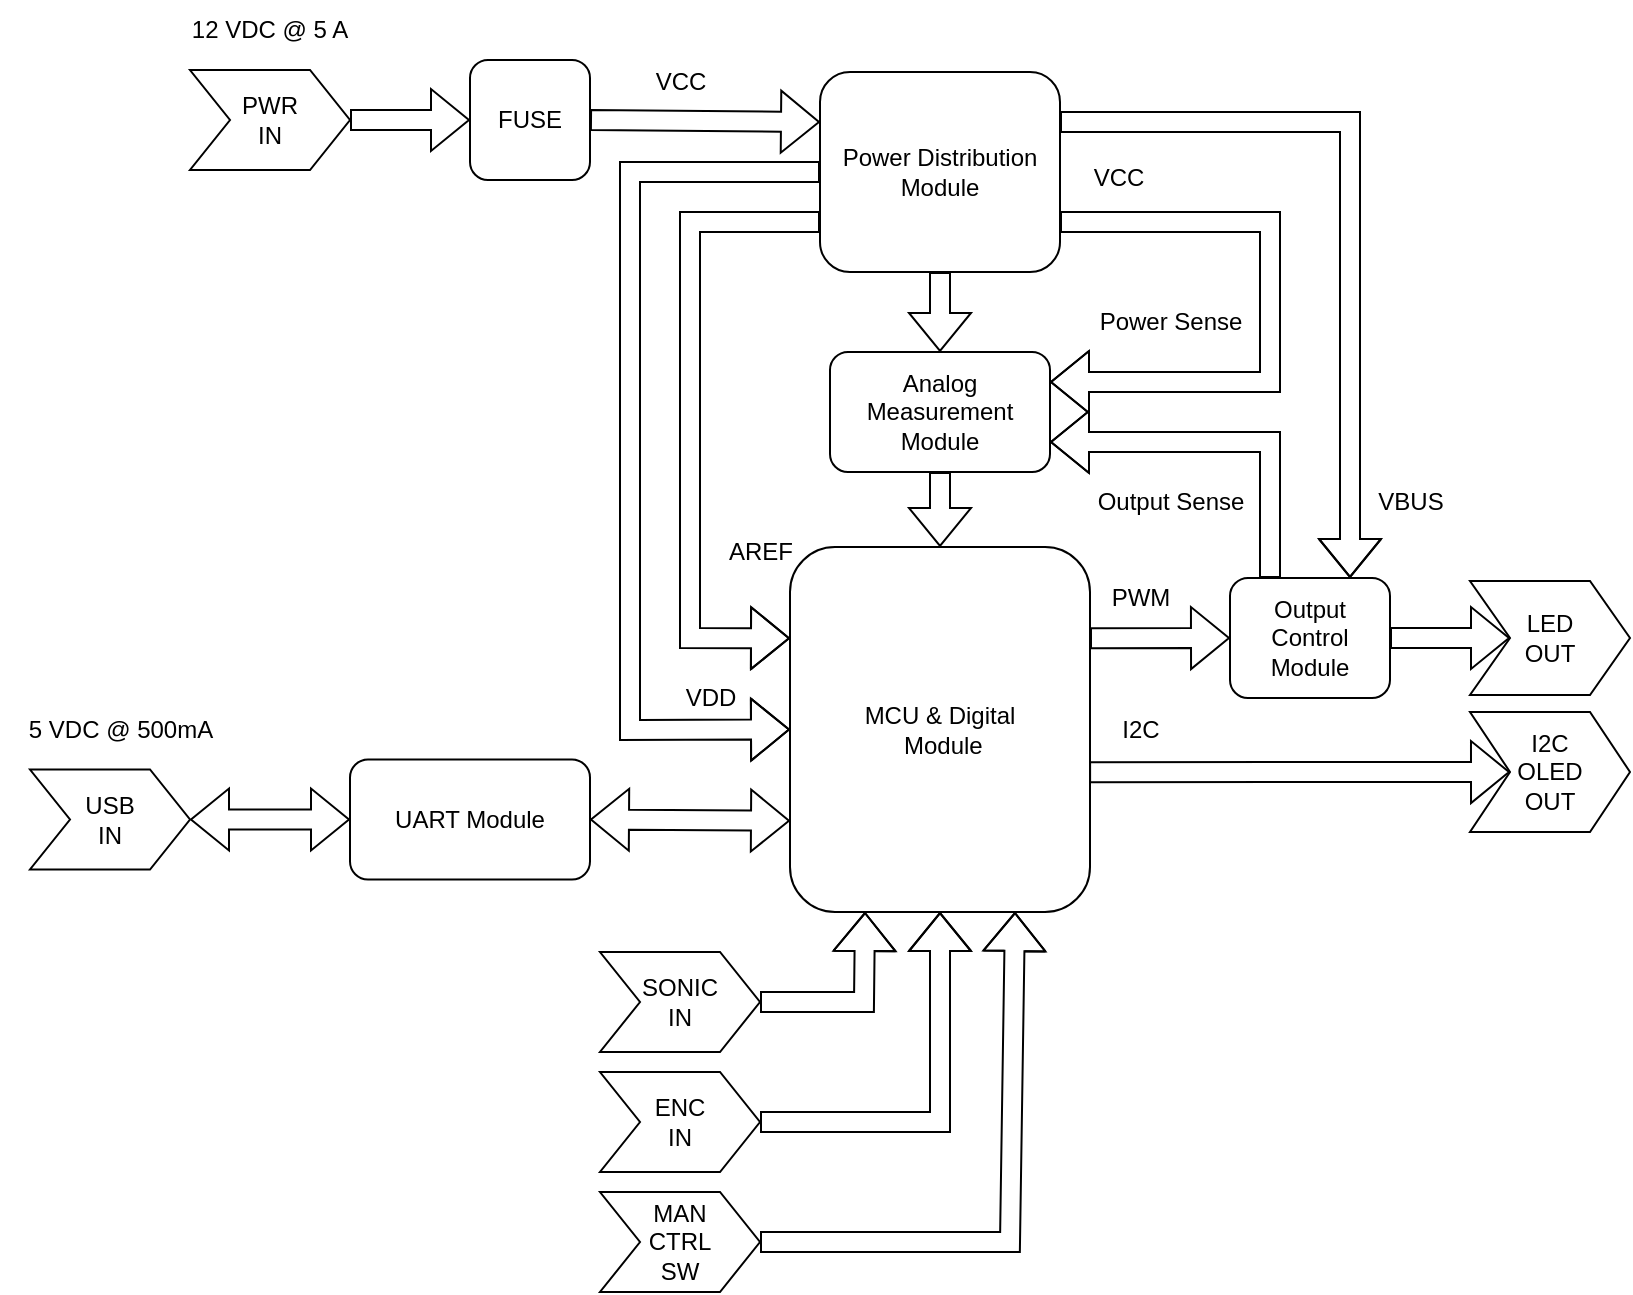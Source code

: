 <mxfile version="21.6.3" type="github">
  <diagram name="Page-1" id="bPD4Tcdk-wz938tzmtfR">
    <mxGraphModel dx="1184" dy="1656" grid="1" gridSize="10" guides="1" tooltips="1" connect="1" arrows="1" fold="1" page="1" pageScale="1" pageWidth="850" pageHeight="1100" math="0" shadow="0">
      <root>
        <mxCell id="0" />
        <mxCell id="1" parent="0" />
        <mxCell id="4HQD0c8NArh-lSQrCMmP-1" value="Power Distribution Module" style="rounded=1;whiteSpace=wrap;html=1;" vertex="1" parent="1">
          <mxGeometry x="455" y="-10" width="120" height="100" as="geometry" />
        </mxCell>
        <mxCell id="4HQD0c8NArh-lSQrCMmP-2" value="Analog Measurement&lt;br&gt;Module" style="rounded=1;whiteSpace=wrap;html=1;" vertex="1" parent="1">
          <mxGeometry x="460" y="130" width="110" height="60" as="geometry" />
        </mxCell>
        <mxCell id="4HQD0c8NArh-lSQrCMmP-3" value="MCU &amp;amp; Digital&lt;br&gt;&amp;nbsp;Module" style="rounded=1;whiteSpace=wrap;html=1;" vertex="1" parent="1">
          <mxGeometry x="440" y="227.5" width="150" height="182.5" as="geometry" />
        </mxCell>
        <mxCell id="4HQD0c8NArh-lSQrCMmP-4" value="UART Module" style="rounded=1;whiteSpace=wrap;html=1;" vertex="1" parent="1">
          <mxGeometry x="220" y="333.75" width="120" height="60" as="geometry" />
        </mxCell>
        <mxCell id="4HQD0c8NArh-lSQrCMmP-5" value="Output Control Module" style="rounded=1;whiteSpace=wrap;html=1;" vertex="1" parent="1">
          <mxGeometry x="660" y="243" width="80" height="60" as="geometry" />
        </mxCell>
        <mxCell id="4HQD0c8NArh-lSQrCMmP-12" value="12 VDC @ 5 A" style="text;html=1;strokeColor=none;fillColor=none;align=center;verticalAlign=middle;whiteSpace=wrap;rounded=0;" vertex="1" parent="1">
          <mxGeometry x="135" y="-46" width="90" height="30" as="geometry" />
        </mxCell>
        <mxCell id="4HQD0c8NArh-lSQrCMmP-13" value="" style="shape=flexArrow;endArrow=classic;html=1;rounded=0;entryX=0;entryY=0.5;entryDx=0;entryDy=0;exitX=1;exitY=0.25;exitDx=0;exitDy=0;" edge="1" parent="1" source="4HQD0c8NArh-lSQrCMmP-3" target="4HQD0c8NArh-lSQrCMmP-5">
          <mxGeometry width="50" height="50" relative="1" as="geometry">
            <mxPoint x="560" y="430" as="sourcePoint" />
            <mxPoint x="610" y="380" as="targetPoint" />
          </mxGeometry>
        </mxCell>
        <mxCell id="4HQD0c8NArh-lSQrCMmP-14" value="PWM" style="text;html=1;align=center;verticalAlign=middle;resizable=0;points=[];autosize=1;strokeColor=none;fillColor=none;" vertex="1" parent="1">
          <mxGeometry x="590" y="238" width="50" height="30" as="geometry" />
        </mxCell>
        <mxCell id="4HQD0c8NArh-lSQrCMmP-26" value="5 VDC @ 500mA" style="text;html=1;align=center;verticalAlign=middle;resizable=0;points=[];autosize=1;strokeColor=none;fillColor=none;" vertex="1" parent="1">
          <mxGeometry x="45" y="303.75" width="120" height="30" as="geometry" />
        </mxCell>
        <mxCell id="4HQD0c8NArh-lSQrCMmP-29" value="" style="shape=flexArrow;endArrow=classic;startArrow=classic;html=1;rounded=0;exitX=1;exitY=0.5;exitDx=0;exitDy=0;" edge="1" parent="1" source="4HQD0c8NArh-lSQrCMmP-34" target="4HQD0c8NArh-lSQrCMmP-4">
          <mxGeometry width="100" height="100" relative="1" as="geometry">
            <mxPoint x="75" y="358.75" as="sourcePoint" />
            <mxPoint x="195.0" y="358.75" as="targetPoint" />
          </mxGeometry>
        </mxCell>
        <mxCell id="4HQD0c8NArh-lSQrCMmP-34" value="USB&lt;br&gt;IN" style="shape=step;perimeter=stepPerimeter;whiteSpace=wrap;html=1;fixedSize=1;" vertex="1" parent="1">
          <mxGeometry x="60" y="338.75" width="80" height="50" as="geometry" />
        </mxCell>
        <mxCell id="4HQD0c8NArh-lSQrCMmP-35" value="" style="shape=flexArrow;endArrow=classic;html=1;rounded=0;exitX=0.5;exitY=1;exitDx=0;exitDy=0;entryX=0.5;entryY=0;entryDx=0;entryDy=0;" edge="1" parent="1" source="4HQD0c8NArh-lSQrCMmP-2" target="4HQD0c8NArh-lSQrCMmP-3">
          <mxGeometry width="50" height="50" relative="1" as="geometry">
            <mxPoint x="650" y="200" as="sourcePoint" />
            <mxPoint x="700" y="150" as="targetPoint" />
          </mxGeometry>
        </mxCell>
        <mxCell id="4HQD0c8NArh-lSQrCMmP-36" value="PWR&lt;br&gt;IN" style="shape=step;perimeter=stepPerimeter;whiteSpace=wrap;html=1;fixedSize=1;" vertex="1" parent="1">
          <mxGeometry x="140" y="-11" width="80" height="50" as="geometry" />
        </mxCell>
        <mxCell id="4HQD0c8NArh-lSQrCMmP-38" value="LED&lt;br&gt;OUT" style="shape=step;perimeter=stepPerimeter;whiteSpace=wrap;html=1;fixedSize=1;" vertex="1" parent="1">
          <mxGeometry x="780" y="244.5" width="80" height="57" as="geometry" />
        </mxCell>
        <mxCell id="4HQD0c8NArh-lSQrCMmP-39" value="" style="shape=flexArrow;endArrow=classic;html=1;rounded=0;exitX=1;exitY=0.5;exitDx=0;exitDy=0;" edge="1" parent="1" source="4HQD0c8NArh-lSQrCMmP-5" target="4HQD0c8NArh-lSQrCMmP-38">
          <mxGeometry width="50" height="50" relative="1" as="geometry">
            <mxPoint x="740" y="294.58" as="sourcePoint" />
            <mxPoint x="820" y="294.58" as="targetPoint" />
          </mxGeometry>
        </mxCell>
        <mxCell id="4HQD0c8NArh-lSQrCMmP-43" value="I2C&lt;br&gt;OLED&lt;br&gt;OUT" style="shape=step;perimeter=stepPerimeter;whiteSpace=wrap;html=1;fixedSize=1;" vertex="1" parent="1">
          <mxGeometry x="780" y="310" width="80" height="60" as="geometry" />
        </mxCell>
        <mxCell id="4HQD0c8NArh-lSQrCMmP-44" value="ENC&lt;br&gt;IN" style="shape=step;perimeter=stepPerimeter;whiteSpace=wrap;html=1;fixedSize=1;" vertex="1" parent="1">
          <mxGeometry x="345" y="490" width="80" height="50" as="geometry" />
        </mxCell>
        <mxCell id="4HQD0c8NArh-lSQrCMmP-47" value="" style="shape=flexArrow;endArrow=classic;html=1;rounded=0;entryX=0;entryY=0.25;entryDx=0;entryDy=0;exitX=0;exitY=0.75;exitDx=0;exitDy=0;" edge="1" parent="1" source="4HQD0c8NArh-lSQrCMmP-1" target="4HQD0c8NArh-lSQrCMmP-3">
          <mxGeometry width="50" height="50" relative="1" as="geometry">
            <mxPoint x="200" y="160" as="sourcePoint" />
            <mxPoint x="250" y="110" as="targetPoint" />
            <Array as="points">
              <mxPoint x="390" y="65" />
              <mxPoint x="390" y="273" />
            </Array>
          </mxGeometry>
        </mxCell>
        <mxCell id="4HQD0c8NArh-lSQrCMmP-48" value="AREF" style="text;html=1;align=center;verticalAlign=middle;resizable=0;points=[];autosize=1;strokeColor=none;fillColor=none;" vertex="1" parent="1">
          <mxGeometry x="395" y="214.5" width="60" height="30" as="geometry" />
        </mxCell>
        <mxCell id="4HQD0c8NArh-lSQrCMmP-49" value="" style="shape=flexArrow;endArrow=classic;html=1;rounded=0;exitX=0.5;exitY=1;exitDx=0;exitDy=0;entryX=0.5;entryY=0;entryDx=0;entryDy=0;" edge="1" parent="1" source="4HQD0c8NArh-lSQrCMmP-1" target="4HQD0c8NArh-lSQrCMmP-2">
          <mxGeometry width="50" height="50" relative="1" as="geometry">
            <mxPoint x="640" y="60" as="sourcePoint" />
            <mxPoint x="640" y="97" as="targetPoint" />
          </mxGeometry>
        </mxCell>
        <mxCell id="4HQD0c8NArh-lSQrCMmP-50" value="" style="shape=flexArrow;endArrow=classic;html=1;rounded=0;entryX=1;entryY=0.75;entryDx=0;entryDy=0;exitX=0.25;exitY=0;exitDx=0;exitDy=0;" edge="1" parent="1" source="4HQD0c8NArh-lSQrCMmP-5" target="4HQD0c8NArh-lSQrCMmP-2">
          <mxGeometry width="50" height="50" relative="1" as="geometry">
            <mxPoint x="670" y="250" as="sourcePoint" />
            <mxPoint x="720" y="200" as="targetPoint" />
            <Array as="points">
              <mxPoint x="680" y="175" />
            </Array>
          </mxGeometry>
        </mxCell>
        <mxCell id="4HQD0c8NArh-lSQrCMmP-51" value="Output Sense" style="text;html=1;align=center;verticalAlign=middle;resizable=0;points=[];autosize=1;strokeColor=none;fillColor=none;" vertex="1" parent="1">
          <mxGeometry x="580" y="190" width="100" height="30" as="geometry" />
        </mxCell>
        <mxCell id="4HQD0c8NArh-lSQrCMmP-52" value="" style="shape=flexArrow;endArrow=classic;html=1;rounded=0;exitX=0;exitY=0.5;exitDx=0;exitDy=0;entryX=0;entryY=0.5;entryDx=0;entryDy=0;" edge="1" parent="1" source="4HQD0c8NArh-lSQrCMmP-1" target="4HQD0c8NArh-lSQrCMmP-3">
          <mxGeometry width="50" height="50" relative="1" as="geometry">
            <mxPoint x="290" y="150" as="sourcePoint" />
            <mxPoint x="340" y="100" as="targetPoint" />
            <Array as="points">
              <mxPoint x="360" y="40" />
              <mxPoint x="360" y="319" />
            </Array>
          </mxGeometry>
        </mxCell>
        <mxCell id="4HQD0c8NArh-lSQrCMmP-54" value="VDD" style="text;html=1;align=center;verticalAlign=middle;resizable=0;points=[];autosize=1;strokeColor=none;fillColor=none;" vertex="1" parent="1">
          <mxGeometry x="375" y="288" width="50" height="30" as="geometry" />
        </mxCell>
        <mxCell id="4HQD0c8NArh-lSQrCMmP-55" value="" style="shape=flexArrow;endArrow=classic;html=1;rounded=0;exitX=1;exitY=0.75;exitDx=0;exitDy=0;entryX=1;entryY=0.25;entryDx=0;entryDy=0;" edge="1" parent="1" source="4HQD0c8NArh-lSQrCMmP-1" target="4HQD0c8NArh-lSQrCMmP-2">
          <mxGeometry width="50" height="50" relative="1" as="geometry">
            <mxPoint x="630" y="70" as="sourcePoint" />
            <mxPoint x="680" y="20" as="targetPoint" />
            <Array as="points">
              <mxPoint x="680" y="65" />
              <mxPoint x="680" y="145" />
            </Array>
          </mxGeometry>
        </mxCell>
        <mxCell id="4HQD0c8NArh-lSQrCMmP-56" value="Power Sense" style="text;html=1;align=center;verticalAlign=middle;resizable=0;points=[];autosize=1;strokeColor=none;fillColor=none;" vertex="1" parent="1">
          <mxGeometry x="580" y="100" width="100" height="30" as="geometry" />
        </mxCell>
        <mxCell id="4HQD0c8NArh-lSQrCMmP-58" value="" style="shape=flexArrow;endArrow=classic;html=1;rounded=0;exitX=1;exitY=0.25;exitDx=0;exitDy=0;entryX=0.75;entryY=0;entryDx=0;entryDy=0;" edge="1" parent="1" source="4HQD0c8NArh-lSQrCMmP-1" target="4HQD0c8NArh-lSQrCMmP-5">
          <mxGeometry width="50" height="50" relative="1" as="geometry">
            <mxPoint x="800" y="120" as="sourcePoint" />
            <mxPoint x="850" y="70" as="targetPoint" />
            <Array as="points">
              <mxPoint x="720" y="15" />
            </Array>
          </mxGeometry>
        </mxCell>
        <mxCell id="4HQD0c8NArh-lSQrCMmP-59" value="VBUS" style="text;html=1;align=center;verticalAlign=middle;resizable=0;points=[];autosize=1;strokeColor=none;fillColor=none;" vertex="1" parent="1">
          <mxGeometry x="720" y="190" width="60" height="30" as="geometry" />
        </mxCell>
        <mxCell id="4HQD0c8NArh-lSQrCMmP-60" value="VCC" style="text;html=1;align=center;verticalAlign=middle;resizable=0;points=[];autosize=1;strokeColor=none;fillColor=none;" vertex="1" parent="1">
          <mxGeometry x="579" y="28" width="50" height="30" as="geometry" />
        </mxCell>
        <mxCell id="4HQD0c8NArh-lSQrCMmP-61" value="" style="shape=flexArrow;endArrow=classic;html=1;rounded=0;entryX=0;entryY=0.5;entryDx=0;entryDy=0;exitX=0.997;exitY=0.617;exitDx=0;exitDy=0;exitPerimeter=0;" edge="1" parent="1" source="4HQD0c8NArh-lSQrCMmP-3" target="4HQD0c8NArh-lSQrCMmP-43">
          <mxGeometry width="50" height="50" relative="1" as="geometry">
            <mxPoint x="600" y="283" as="sourcePoint" />
            <mxPoint x="670" y="283" as="targetPoint" />
          </mxGeometry>
        </mxCell>
        <mxCell id="4HQD0c8NArh-lSQrCMmP-62" value="SONIC&lt;br&gt;IN" style="shape=step;perimeter=stepPerimeter;whiteSpace=wrap;html=1;fixedSize=1;" vertex="1" parent="1">
          <mxGeometry x="345" y="430" width="80" height="50" as="geometry" />
        </mxCell>
        <mxCell id="4HQD0c8NArh-lSQrCMmP-66" value="" style="shape=flexArrow;endArrow=classic;html=1;rounded=0;exitX=1;exitY=0.5;exitDx=0;exitDy=0;entryX=0;entryY=0.5;entryDx=0;entryDy=0;" edge="1" parent="1" source="4HQD0c8NArh-lSQrCMmP-36" target="4HQD0c8NArh-lSQrCMmP-69">
          <mxGeometry width="50" height="50" relative="1" as="geometry">
            <mxPoint x="250" y="34" as="sourcePoint" />
            <mxPoint x="310" y="14" as="targetPoint" />
          </mxGeometry>
        </mxCell>
        <mxCell id="4HQD0c8NArh-lSQrCMmP-67" value="MAN&lt;br&gt;CTRL&lt;br&gt;SW" style="shape=step;perimeter=stepPerimeter;whiteSpace=wrap;html=1;fixedSize=1;" vertex="1" parent="1">
          <mxGeometry x="345" y="550" width="80" height="50" as="geometry" />
        </mxCell>
        <mxCell id="4HQD0c8NArh-lSQrCMmP-69" value="FUSE" style="rounded=1;whiteSpace=wrap;html=1;" vertex="1" parent="1">
          <mxGeometry x="280" y="-16" width="60" height="60" as="geometry" />
        </mxCell>
        <mxCell id="4HQD0c8NArh-lSQrCMmP-71" value="" style="shape=flexArrow;endArrow=classic;html=1;rounded=0;entryX=0;entryY=0.25;entryDx=0;entryDy=0;exitX=1;exitY=0.5;exitDx=0;exitDy=0;" edge="1" parent="1" source="4HQD0c8NArh-lSQrCMmP-69" target="4HQD0c8NArh-lSQrCMmP-1">
          <mxGeometry width="50" height="50" relative="1" as="geometry">
            <mxPoint x="260" y="110" as="sourcePoint" />
            <mxPoint x="310" y="60" as="targetPoint" />
          </mxGeometry>
        </mxCell>
        <mxCell id="4HQD0c8NArh-lSQrCMmP-73" value="I2C" style="text;html=1;align=center;verticalAlign=middle;resizable=0;points=[];autosize=1;strokeColor=none;fillColor=none;" vertex="1" parent="1">
          <mxGeometry x="595" y="303.75" width="40" height="30" as="geometry" />
        </mxCell>
        <mxCell id="4HQD0c8NArh-lSQrCMmP-74" value="" style="shape=flexArrow;endArrow=classic;html=1;rounded=0;entryX=0.25;entryY=1;entryDx=0;entryDy=0;exitX=1;exitY=0.5;exitDx=0;exitDy=0;" edge="1" parent="1" source="4HQD0c8NArh-lSQrCMmP-62" target="4HQD0c8NArh-lSQrCMmP-3">
          <mxGeometry width="50" height="50" relative="1" as="geometry">
            <mxPoint x="490" y="530" as="sourcePoint" />
            <mxPoint x="540" y="480" as="targetPoint" />
            <Array as="points">
              <mxPoint x="477" y="455" />
            </Array>
          </mxGeometry>
        </mxCell>
        <mxCell id="4HQD0c8NArh-lSQrCMmP-75" value="" style="shape=flexArrow;endArrow=classic;html=1;rounded=0;entryX=0.5;entryY=1;entryDx=0;entryDy=0;exitX=1;exitY=0.5;exitDx=0;exitDy=0;" edge="1" parent="1" source="4HQD0c8NArh-lSQrCMmP-44" target="4HQD0c8NArh-lSQrCMmP-3">
          <mxGeometry width="50" height="50" relative="1" as="geometry">
            <mxPoint x="510" y="530" as="sourcePoint" />
            <mxPoint x="560" y="480" as="targetPoint" />
            <Array as="points">
              <mxPoint x="515" y="515" />
            </Array>
          </mxGeometry>
        </mxCell>
        <mxCell id="4HQD0c8NArh-lSQrCMmP-77" value="" style="shape=flexArrow;endArrow=classic;html=1;rounded=0;entryX=0.75;entryY=1;entryDx=0;entryDy=0;exitX=1;exitY=0.5;exitDx=0;exitDy=0;" edge="1" parent="1" source="4HQD0c8NArh-lSQrCMmP-67" target="4HQD0c8NArh-lSQrCMmP-3">
          <mxGeometry width="50" height="50" relative="1" as="geometry">
            <mxPoint x="540" y="500" as="sourcePoint" />
            <mxPoint x="590" y="450" as="targetPoint" />
            <Array as="points">
              <mxPoint x="550" y="575" />
            </Array>
          </mxGeometry>
        </mxCell>
        <mxCell id="4HQD0c8NArh-lSQrCMmP-79" value="" style="shape=flexArrow;endArrow=classic;startArrow=classic;html=1;rounded=0;entryX=0;entryY=0.75;entryDx=0;entryDy=0;exitX=1;exitY=0.5;exitDx=0;exitDy=0;" edge="1" parent="1" source="4HQD0c8NArh-lSQrCMmP-4" target="4HQD0c8NArh-lSQrCMmP-3">
          <mxGeometry width="100" height="100" relative="1" as="geometry">
            <mxPoint x="320" y="480" as="sourcePoint" />
            <mxPoint x="420" y="380" as="targetPoint" />
          </mxGeometry>
        </mxCell>
        <mxCell id="4HQD0c8NArh-lSQrCMmP-81" value="VCC" style="text;html=1;align=center;verticalAlign=middle;resizable=0;points=[];autosize=1;strokeColor=none;fillColor=none;" vertex="1" parent="1">
          <mxGeometry x="360" y="-20" width="50" height="30" as="geometry" />
        </mxCell>
      </root>
    </mxGraphModel>
  </diagram>
</mxfile>
